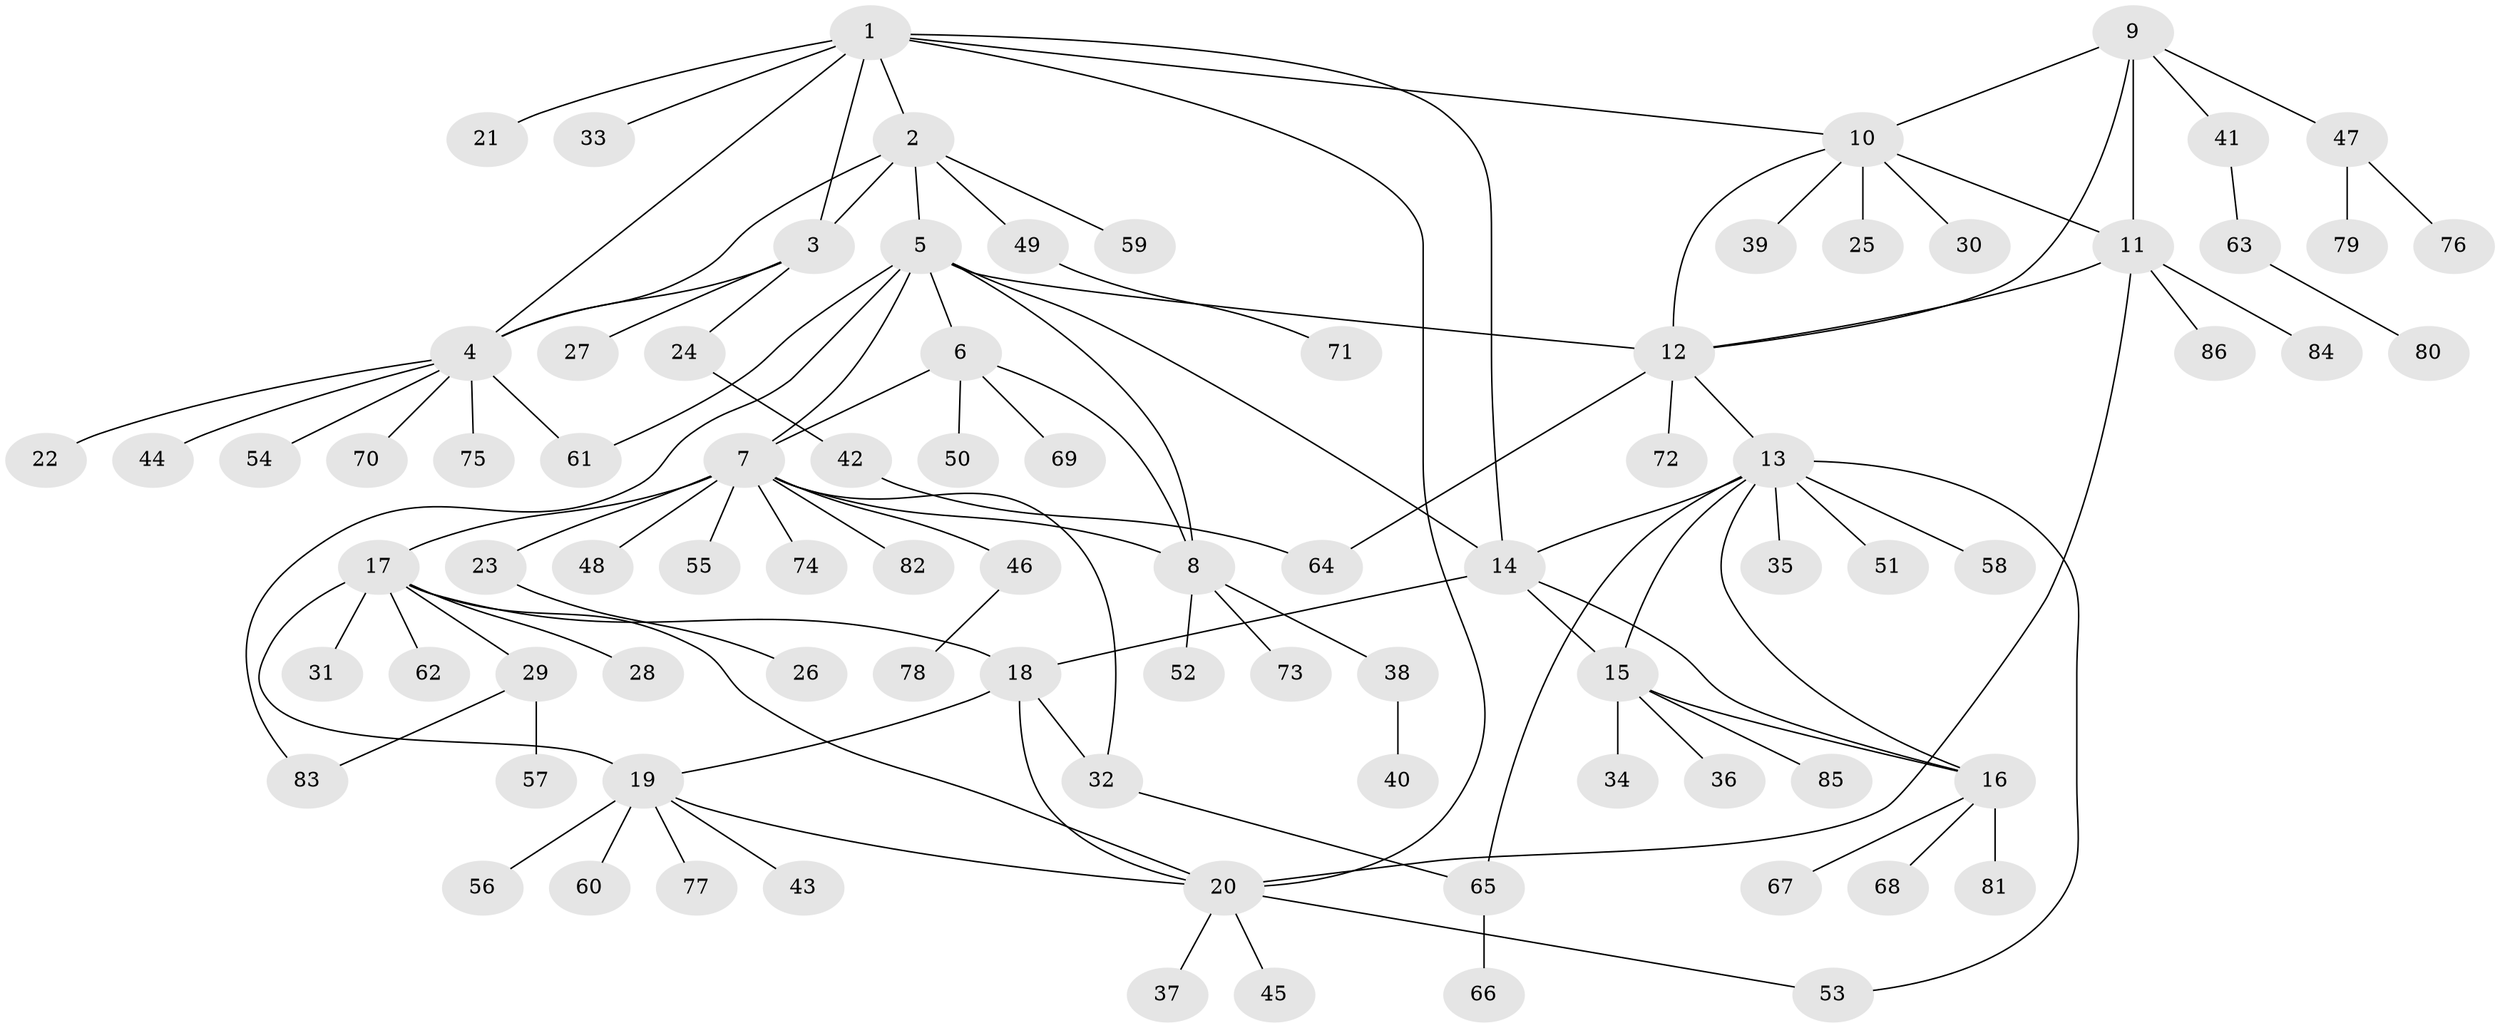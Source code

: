// Generated by graph-tools (version 1.1) at 2025/02/03/09/25 03:02:48]
// undirected, 86 vertices, 112 edges
graph export_dot {
graph [start="1"]
  node [color=gray90,style=filled];
  1;
  2;
  3;
  4;
  5;
  6;
  7;
  8;
  9;
  10;
  11;
  12;
  13;
  14;
  15;
  16;
  17;
  18;
  19;
  20;
  21;
  22;
  23;
  24;
  25;
  26;
  27;
  28;
  29;
  30;
  31;
  32;
  33;
  34;
  35;
  36;
  37;
  38;
  39;
  40;
  41;
  42;
  43;
  44;
  45;
  46;
  47;
  48;
  49;
  50;
  51;
  52;
  53;
  54;
  55;
  56;
  57;
  58;
  59;
  60;
  61;
  62;
  63;
  64;
  65;
  66;
  67;
  68;
  69;
  70;
  71;
  72;
  73;
  74;
  75;
  76;
  77;
  78;
  79;
  80;
  81;
  82;
  83;
  84;
  85;
  86;
  1 -- 2;
  1 -- 3;
  1 -- 4;
  1 -- 10;
  1 -- 14;
  1 -- 20;
  1 -- 21;
  1 -- 33;
  2 -- 3;
  2 -- 4;
  2 -- 5;
  2 -- 49;
  2 -- 59;
  3 -- 4;
  3 -- 24;
  3 -- 27;
  4 -- 22;
  4 -- 44;
  4 -- 54;
  4 -- 61;
  4 -- 70;
  4 -- 75;
  5 -- 6;
  5 -- 7;
  5 -- 8;
  5 -- 12;
  5 -- 14;
  5 -- 61;
  5 -- 83;
  6 -- 7;
  6 -- 8;
  6 -- 50;
  6 -- 69;
  7 -- 8;
  7 -- 17;
  7 -- 23;
  7 -- 32;
  7 -- 46;
  7 -- 48;
  7 -- 55;
  7 -- 74;
  7 -- 82;
  8 -- 38;
  8 -- 52;
  8 -- 73;
  9 -- 10;
  9 -- 11;
  9 -- 12;
  9 -- 41;
  9 -- 47;
  10 -- 11;
  10 -- 12;
  10 -- 25;
  10 -- 30;
  10 -- 39;
  11 -- 12;
  11 -- 20;
  11 -- 84;
  11 -- 86;
  12 -- 13;
  12 -- 64;
  12 -- 72;
  13 -- 14;
  13 -- 15;
  13 -- 16;
  13 -- 35;
  13 -- 51;
  13 -- 53;
  13 -- 58;
  13 -- 65;
  14 -- 15;
  14 -- 16;
  14 -- 18;
  15 -- 16;
  15 -- 34;
  15 -- 36;
  15 -- 85;
  16 -- 67;
  16 -- 68;
  16 -- 81;
  17 -- 18;
  17 -- 19;
  17 -- 20;
  17 -- 28;
  17 -- 29;
  17 -- 31;
  17 -- 62;
  18 -- 19;
  18 -- 20;
  18 -- 32;
  19 -- 20;
  19 -- 43;
  19 -- 56;
  19 -- 60;
  19 -- 77;
  20 -- 37;
  20 -- 45;
  20 -- 53;
  23 -- 26;
  24 -- 42;
  29 -- 57;
  29 -- 83;
  32 -- 65;
  38 -- 40;
  41 -- 63;
  42 -- 64;
  46 -- 78;
  47 -- 76;
  47 -- 79;
  49 -- 71;
  63 -- 80;
  65 -- 66;
}
